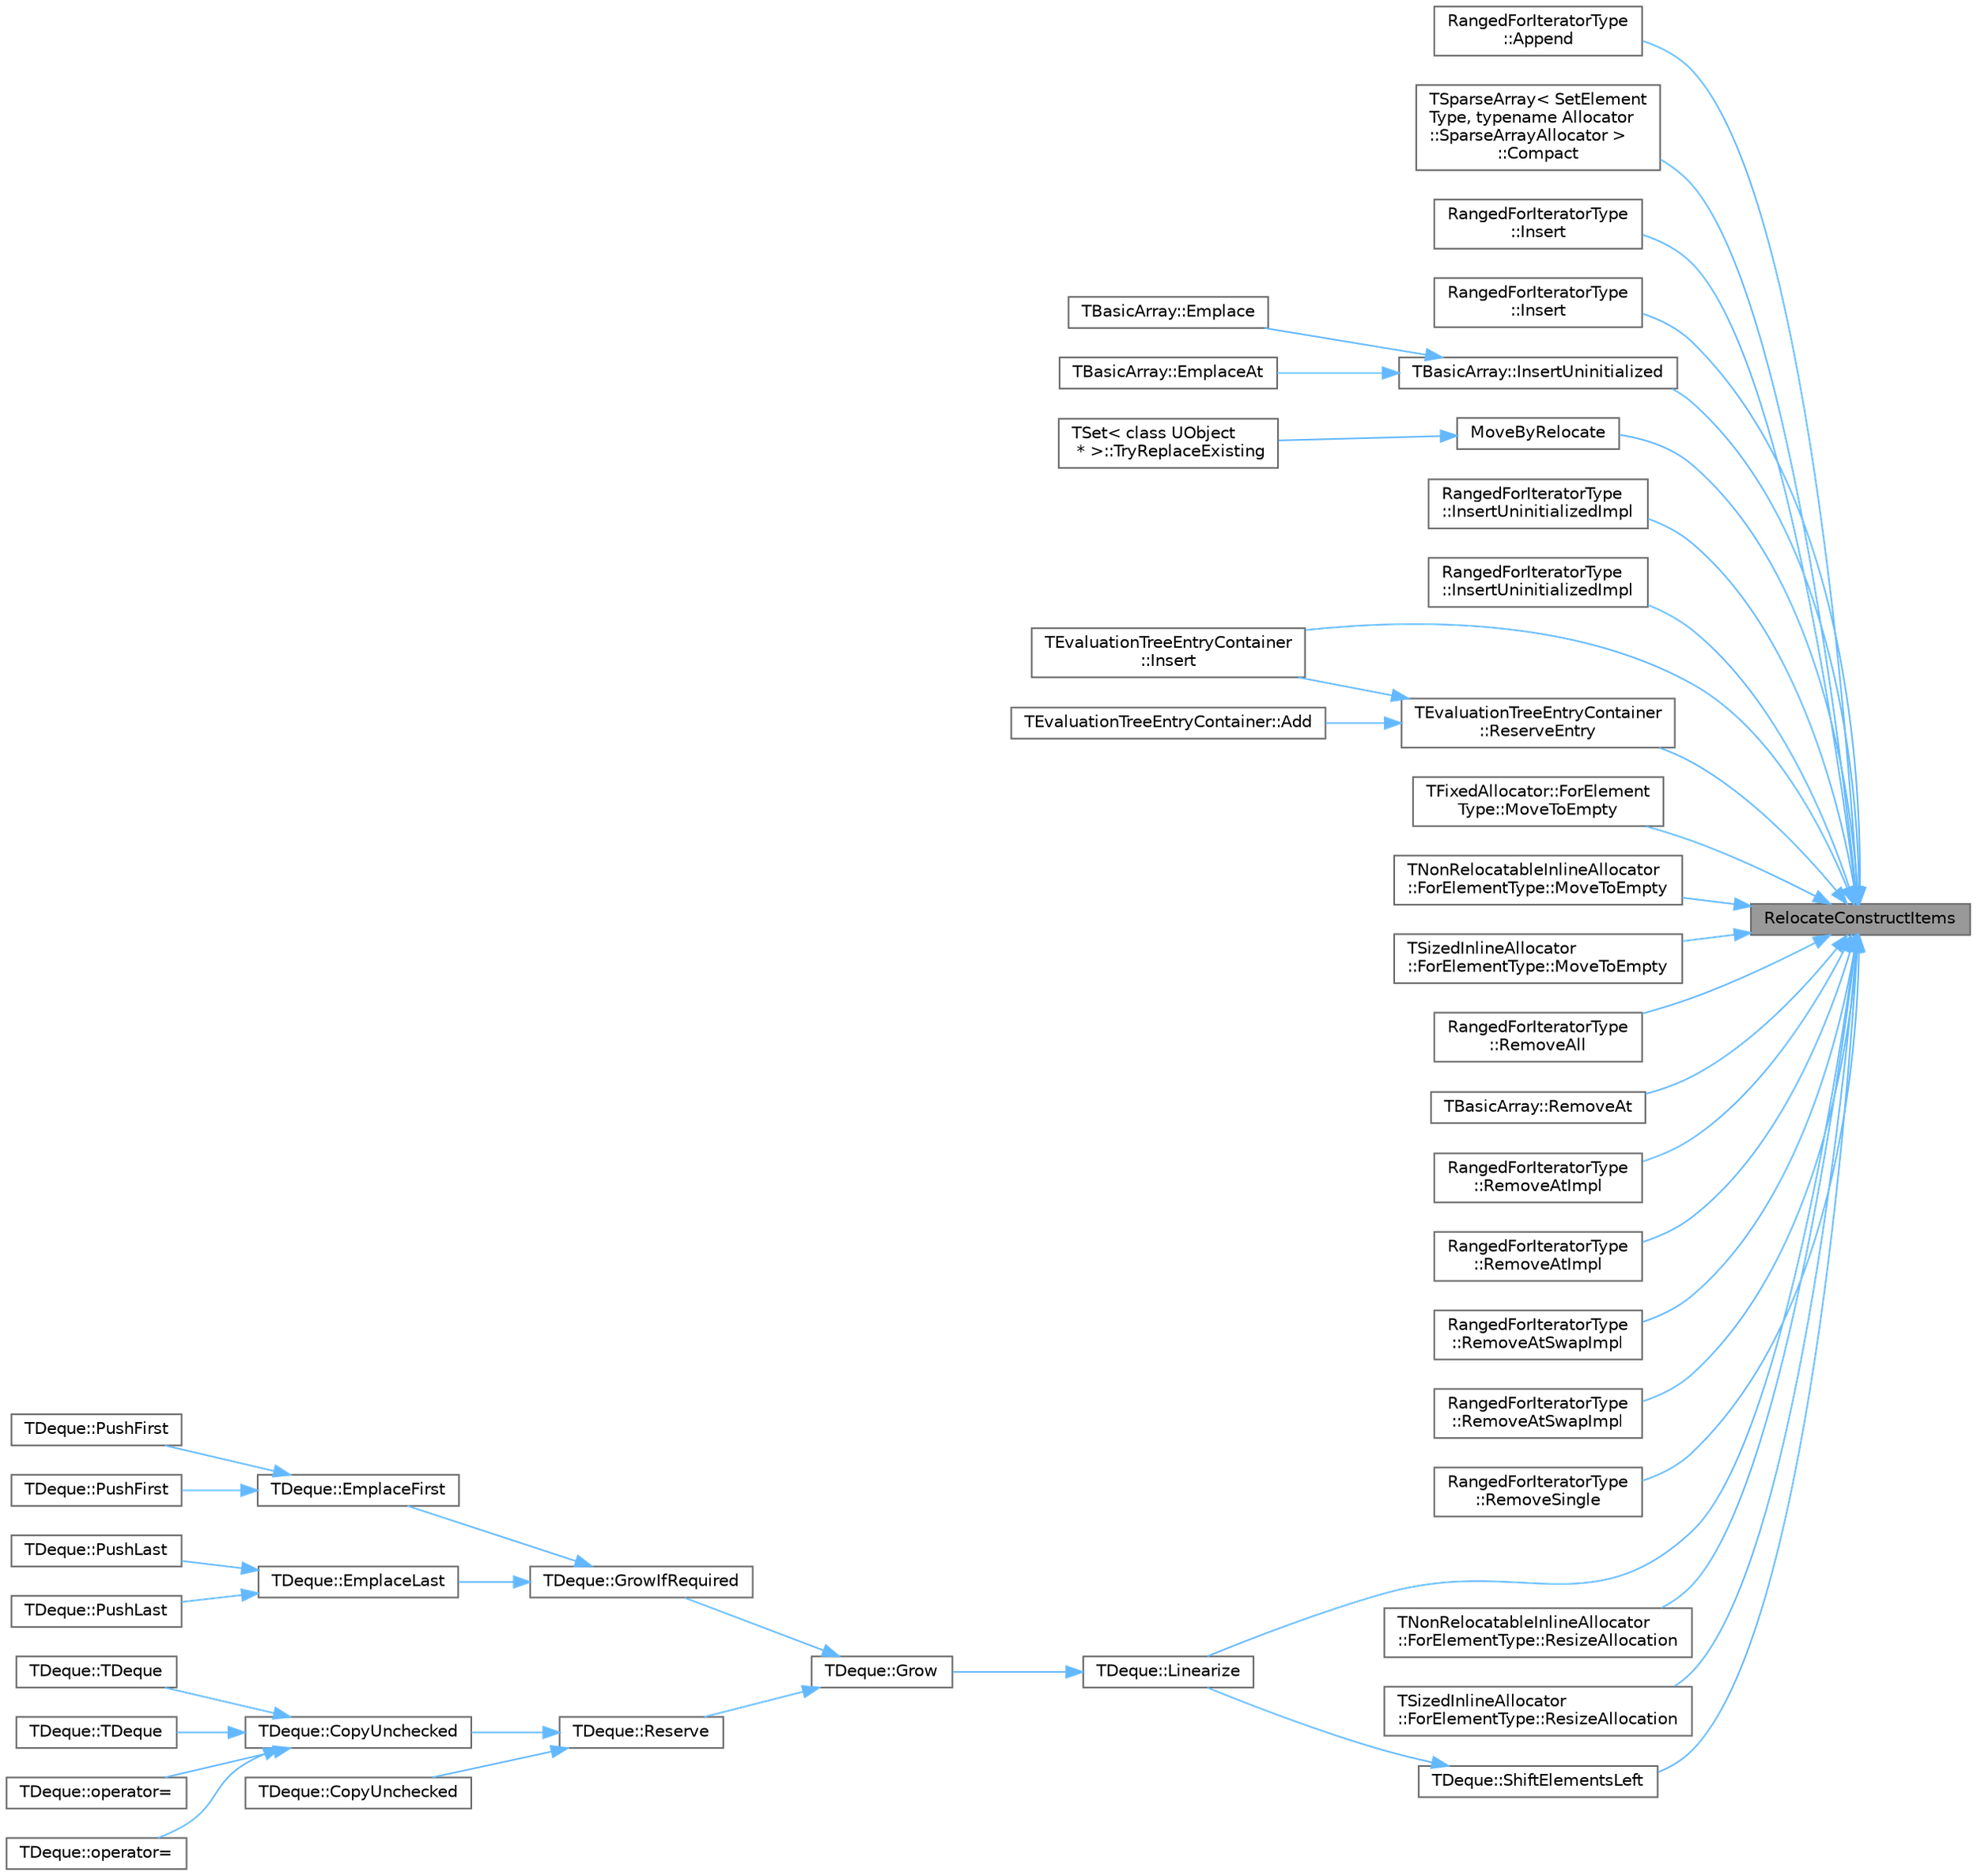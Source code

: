 digraph "RelocateConstructItems"
{
 // INTERACTIVE_SVG=YES
 // LATEX_PDF_SIZE
  bgcolor="transparent";
  edge [fontname=Helvetica,fontsize=10,labelfontname=Helvetica,labelfontsize=10];
  node [fontname=Helvetica,fontsize=10,shape=box,height=0.2,width=0.4];
  rankdir="RL";
  Node1 [id="Node000001",label="RelocateConstructItems",height=0.2,width=0.4,color="gray40", fillcolor="grey60", style="filled", fontcolor="black",tooltip="Relocates a range of items to a new memory location as a new type."];
  Node1 -> Node2 [id="edge1_Node000001_Node000002",dir="back",color="steelblue1",style="solid",tooltip=" "];
  Node2 [id="Node000002",label="RangedForIteratorType\l::Append",height=0.2,width=0.4,color="grey40", fillcolor="white", style="filled",URL="$d4/d52/classTArray.html#a1525533428a9e53e48917d205ee5ba53",tooltip=" "];
  Node1 -> Node3 [id="edge2_Node000001_Node000003",dir="back",color="steelblue1",style="solid",tooltip=" "];
  Node3 [id="Node000003",label="TSparseArray\< SetElement\lType, typename Allocator\l::SparseArrayAllocator \>\l::Compact",height=0.2,width=0.4,color="grey40", fillcolor="white", style="filled",URL="$d0/db8/classTSparseArray.html#aeb21ce81104607939ecaea5e19bc9950",tooltip=" "];
  Node1 -> Node4 [id="edge3_Node000001_Node000004",dir="back",color="steelblue1",style="solid",tooltip=" "];
  Node4 [id="Node000004",label="RangedForIteratorType\l::Insert",height=0.2,width=0.4,color="grey40", fillcolor="white", style="filled",URL="$d4/d52/classTArray.html#aaaf34594da06065f24b8ae8ec049fe1c",tooltip=" "];
  Node1 -> Node5 [id="edge4_Node000001_Node000005",dir="back",color="steelblue1",style="solid",tooltip=" "];
  Node5 [id="Node000005",label="RangedForIteratorType\l::Insert",height=0.2,width=0.4,color="grey40", fillcolor="white", style="filled",URL="$d4/d52/classTArray.html#af4522f0f81fdb87f9a532f902eaa7af6",tooltip=" "];
  Node1 -> Node6 [id="edge5_Node000001_Node000006",dir="back",color="steelblue1",style="solid",tooltip=" "];
  Node6 [id="Node000006",label="TEvaluationTreeEntryContainer\l::Insert",height=0.2,width=0.4,color="grey40", fillcolor="white", style="filled",URL="$df/d5b/structTEvaluationTreeEntryContainer.html#afae9dba31c689a19e5c73af202d79800",tooltip="Insert a new element to the entry with the specified identifier at a specific index within the entry."];
  Node1 -> Node7 [id="edge6_Node000001_Node000007",dir="back",color="steelblue1",style="solid",tooltip=" "];
  Node7 [id="Node000007",label="TBasicArray::InsertUninitialized",height=0.2,width=0.4,color="grey40", fillcolor="white", style="filled",URL="$d1/da6/classTBasicArray.html#a85d46b86bfe6db4afa0ebca4955828a4",tooltip=" "];
  Node7 -> Node8 [id="edge7_Node000007_Node000008",dir="back",color="steelblue1",style="solid",tooltip=" "];
  Node8 [id="Node000008",label="TBasicArray::Emplace",height=0.2,width=0.4,color="grey40", fillcolor="white", style="filled",URL="$d1/da6/classTBasicArray.html#aeca7956defdd6ae69b8d1ed6c017b31f",tooltip=" "];
  Node7 -> Node9 [id="edge8_Node000007_Node000009",dir="back",color="steelblue1",style="solid",tooltip=" "];
  Node9 [id="Node000009",label="TBasicArray::EmplaceAt",height=0.2,width=0.4,color="grey40", fillcolor="white", style="filled",URL="$d1/da6/classTBasicArray.html#aaf8403fec45c4de4300b3982560f5fac",tooltip=" "];
  Node1 -> Node10 [id="edge9_Node000001_Node000010",dir="back",color="steelblue1",style="solid",tooltip=" "];
  Node10 [id="Node000010",label="RangedForIteratorType\l::InsertUninitializedImpl",height=0.2,width=0.4,color="grey40", fillcolor="white", style="filled",URL="$d4/d52/classTArray.html#a20ddd3341a0d434cb4392a9325ab8910",tooltip=" "];
  Node1 -> Node11 [id="edge10_Node000001_Node000011",dir="back",color="steelblue1",style="solid",tooltip=" "];
  Node11 [id="Node000011",label="RangedForIteratorType\l::InsertUninitializedImpl",height=0.2,width=0.4,color="grey40", fillcolor="white", style="filled",URL="$d4/d52/classTArray.html#ab67b5641705f8854ce7c6cc520861376",tooltip=" "];
  Node1 -> Node12 [id="edge11_Node000001_Node000012",dir="back",color="steelblue1",style="solid",tooltip=" "];
  Node12 [id="Node000012",label="TDeque::Linearize",height=0.2,width=0.4,color="grey40", fillcolor="white", style="filled",URL="$dd/df8/classTDeque.html#a7dccdc8fc45c08eaf166d043a960b2de",tooltip="Shifts the contained range to the beginning of the storage so it's linear."];
  Node12 -> Node13 [id="edge12_Node000012_Node000013",dir="back",color="steelblue1",style="solid",tooltip=" "];
  Node13 [id="Node000013",label="TDeque::Grow",height=0.2,width=0.4,color="grey40", fillcolor="white", style="filled",URL="$dd/df8/classTDeque.html#abf481b32f1b6a24f0f5e72e8558b2836",tooltip="Grows the container's storage to the parameter capacity value."];
  Node13 -> Node14 [id="edge13_Node000013_Node000014",dir="back",color="steelblue1",style="solid",tooltip=" "];
  Node14 [id="Node000014",label="TDeque::GrowIfRequired",height=0.2,width=0.4,color="grey40", fillcolor="white", style="filled",URL="$dd/df8/classTDeque.html#a52fb92a308bbb1a1773d99754cc90ec2",tooltip="Grows the container to the next capacity value (determined by the storage allocator) if full."];
  Node14 -> Node15 [id="edge14_Node000014_Node000015",dir="back",color="steelblue1",style="solid",tooltip=" "];
  Node15 [id="Node000015",label="TDeque::EmplaceFirst",height=0.2,width=0.4,color="grey40", fillcolor="white", style="filled",URL="$dd/df8/classTDeque.html#a6563f12d2122f0ecd800fdf890857907",tooltip=" "];
  Node15 -> Node16 [id="edge15_Node000015_Node000016",dir="back",color="steelblue1",style="solid",tooltip=" "];
  Node16 [id="Node000016",label="TDeque::PushFirst",height=0.2,width=0.4,color="grey40", fillcolor="white", style="filled",URL="$dd/df8/classTDeque.html#a8f6e604fe31d503678ba6102917a06bf",tooltip=" "];
  Node15 -> Node17 [id="edge16_Node000015_Node000017",dir="back",color="steelblue1",style="solid",tooltip=" "];
  Node17 [id="Node000017",label="TDeque::PushFirst",height=0.2,width=0.4,color="grey40", fillcolor="white", style="filled",URL="$dd/df8/classTDeque.html#abe9b33755ff5edf4efecac9a05d02053",tooltip=" "];
  Node14 -> Node18 [id="edge17_Node000014_Node000018",dir="back",color="steelblue1",style="solid",tooltip=" "];
  Node18 [id="Node000018",label="TDeque::EmplaceLast",height=0.2,width=0.4,color="grey40", fillcolor="white", style="filled",URL="$dd/df8/classTDeque.html#aa6ee3f17768f4ff885805bea125f78b5",tooltip=" "];
  Node18 -> Node19 [id="edge18_Node000018_Node000019",dir="back",color="steelblue1",style="solid",tooltip=" "];
  Node19 [id="Node000019",label="TDeque::PushLast",height=0.2,width=0.4,color="grey40", fillcolor="white", style="filled",URL="$dd/df8/classTDeque.html#a085d35128a6671e13255138f5aceefea",tooltip=" "];
  Node18 -> Node20 [id="edge19_Node000018_Node000020",dir="back",color="steelblue1",style="solid",tooltip=" "];
  Node20 [id="Node000020",label="TDeque::PushLast",height=0.2,width=0.4,color="grey40", fillcolor="white", style="filled",URL="$dd/df8/classTDeque.html#ac615d04bfc566689d760009bced6faf3",tooltip=" "];
  Node13 -> Node21 [id="edge20_Node000013_Node000021",dir="back",color="steelblue1",style="solid",tooltip=" "];
  Node21 [id="Node000021",label="TDeque::Reserve",height=0.2,width=0.4,color="grey40", fillcolor="white", style="filled",URL="$dd/df8/classTDeque.html#a19f0cb34dcef433e567b84758b64aa90",tooltip=" "];
  Node21 -> Node22 [id="edge21_Node000021_Node000022",dir="back",color="steelblue1",style="solid",tooltip=" "];
  Node22 [id="Node000022",label="TDeque::CopyUnchecked",height=0.2,width=0.4,color="grey40", fillcolor="white", style="filled",URL="$dd/df8/classTDeque.html#a82bcbd0e06f1f69fa0e5d2dcf9670307",tooltip=" "];
  Node22 -> Node23 [id="edge22_Node000022_Node000023",dir="back",color="steelblue1",style="solid",tooltip=" "];
  Node23 [id="Node000023",label="TDeque::TDeque",height=0.2,width=0.4,color="grey40", fillcolor="white", style="filled",URL="$dd/df8/classTDeque.html#a9f3867ffaf4f49edb2b73441462882f3",tooltip=" "];
  Node22 -> Node24 [id="edge23_Node000022_Node000024",dir="back",color="steelblue1",style="solid",tooltip=" "];
  Node24 [id="Node000024",label="TDeque::TDeque",height=0.2,width=0.4,color="grey40", fillcolor="white", style="filled",URL="$dd/df8/classTDeque.html#a9c7d2fe173fb917be64f511eed8544b2",tooltip=" "];
  Node22 -> Node25 [id="edge24_Node000022_Node000025",dir="back",color="steelblue1",style="solid",tooltip=" "];
  Node25 [id="Node000025",label="TDeque::operator=",height=0.2,width=0.4,color="grey40", fillcolor="white", style="filled",URL="$dd/df8/classTDeque.html#a7d7199aba3f8faaf23c6f4e44a17843d",tooltip=" "];
  Node22 -> Node26 [id="edge25_Node000022_Node000026",dir="back",color="steelblue1",style="solid",tooltip=" "];
  Node26 [id="Node000026",label="TDeque::operator=",height=0.2,width=0.4,color="grey40", fillcolor="white", style="filled",URL="$dd/df8/classTDeque.html#a52776dce55496d069e46df99d05d0947",tooltip=" "];
  Node21 -> Node27 [id="edge26_Node000021_Node000027",dir="back",color="steelblue1",style="solid",tooltip=" "];
  Node27 [id="Node000027",label="TDeque::CopyUnchecked",height=0.2,width=0.4,color="grey40", fillcolor="white", style="filled",URL="$dd/df8/classTDeque.html#a42493c92fbee3ee4fb62cb65f500ea71",tooltip=" "];
  Node1 -> Node28 [id="edge27_Node000001_Node000028",dir="back",color="steelblue1",style="solid",tooltip=" "];
  Node28 [id="Node000028",label="MoveByRelocate",height=0.2,width=0.4,color="grey40", fillcolor="white", style="filled",URL="$dc/de5/SetUtilities_8h.html#a963e4a25728af31e2663752c46e35b4f",tooltip="This is used to provide type specific behavior for a move which will destroy B."];
  Node28 -> Node29 [id="edge28_Node000028_Node000029",dir="back",color="steelblue1",style="solid",tooltip=" "];
  Node29 [id="Node000029",label="TSet\< class UObject\l * \>::TryReplaceExisting",height=0.2,width=0.4,color="grey40", fillcolor="white", style="filled",URL="$d5/d15/classTSet.html#a5b8c2ef67dd77e720d39e3a5d4e498b9",tooltip=" "];
  Node1 -> Node30 [id="edge29_Node000001_Node000030",dir="back",color="steelblue1",style="solid",tooltip=" "];
  Node30 [id="Node000030",label="TFixedAllocator::ForElement\lType::MoveToEmpty",height=0.2,width=0.4,color="grey40", fillcolor="white", style="filled",URL="$d8/d69/classTFixedAllocator_1_1ForElementType.html#a6891277366d77606c3a8a28e0b089f19",tooltip="Moves the state of another allocator into this one."];
  Node1 -> Node31 [id="edge30_Node000001_Node000031",dir="back",color="steelblue1",style="solid",tooltip=" "];
  Node31 [id="Node000031",label="TNonRelocatableInlineAllocator\l::ForElementType::MoveToEmpty",height=0.2,width=0.4,color="grey40", fillcolor="white", style="filled",URL="$d5/db2/classTNonRelocatableInlineAllocator_1_1ForElementType.html#afb6445f19d82dc0b6b88b8a13376e1f1",tooltip="Moves the state of another allocator into this one."];
  Node1 -> Node32 [id="edge31_Node000001_Node000032",dir="back",color="steelblue1",style="solid",tooltip=" "];
  Node32 [id="Node000032",label="TSizedInlineAllocator\l::ForElementType::MoveToEmpty",height=0.2,width=0.4,color="grey40", fillcolor="white", style="filled",URL="$d2/d79/classTSizedInlineAllocator_1_1ForElementType.html#a75afadc36a3095550756f4ef32f88aa8",tooltip="Moves the state of another allocator into this one."];
  Node1 -> Node33 [id="edge32_Node000001_Node000033",dir="back",color="steelblue1",style="solid",tooltip=" "];
  Node33 [id="Node000033",label="RangedForIteratorType\l::RemoveAll",height=0.2,width=0.4,color="grey40", fillcolor="white", style="filled",URL="$d4/d52/classTArray.html#a88ecccd4a73227412a020eac5cb840dc",tooltip=" "];
  Node1 -> Node34 [id="edge33_Node000001_Node000034",dir="back",color="steelblue1",style="solid",tooltip=" "];
  Node34 [id="Node000034",label="TBasicArray::RemoveAt",height=0.2,width=0.4,color="grey40", fillcolor="white", style="filled",URL="$d1/da6/classTBasicArray.html#a4a3fb274e8a5530c5e4f3352e8e6d4f3",tooltip=" "];
  Node1 -> Node35 [id="edge34_Node000001_Node000035",dir="back",color="steelblue1",style="solid",tooltip=" "];
  Node35 [id="Node000035",label="RangedForIteratorType\l::RemoveAtImpl",height=0.2,width=0.4,color="grey40", fillcolor="white", style="filled",URL="$d4/d52/classTArray.html#a825d241f5c878cc3257125deedf95f93",tooltip=" "];
  Node1 -> Node36 [id="edge35_Node000001_Node000036",dir="back",color="steelblue1",style="solid",tooltip=" "];
  Node36 [id="Node000036",label="RangedForIteratorType\l::RemoveAtImpl",height=0.2,width=0.4,color="grey40", fillcolor="white", style="filled",URL="$d4/d52/classTArray.html#a4ad5a40e9b67f51108a169e6b5a331f6",tooltip=" "];
  Node1 -> Node37 [id="edge36_Node000001_Node000037",dir="back",color="steelblue1",style="solid",tooltip=" "];
  Node37 [id="Node000037",label="RangedForIteratorType\l::RemoveAtSwapImpl",height=0.2,width=0.4,color="grey40", fillcolor="white", style="filled",URL="$d4/d52/classTArray.html#aa1401ce9f66b60067d6ad4fb3dfcacbf",tooltip=" "];
  Node1 -> Node38 [id="edge37_Node000001_Node000038",dir="back",color="steelblue1",style="solid",tooltip=" "];
  Node38 [id="Node000038",label="RangedForIteratorType\l::RemoveAtSwapImpl",height=0.2,width=0.4,color="grey40", fillcolor="white", style="filled",URL="$d4/d52/classTArray.html#afa9a0b9b30672b7dfe134bd488d79049",tooltip=" "];
  Node1 -> Node39 [id="edge38_Node000001_Node000039",dir="back",color="steelblue1",style="solid",tooltip=" "];
  Node39 [id="Node000039",label="RangedForIteratorType\l::RemoveSingle",height=0.2,width=0.4,color="grey40", fillcolor="white", style="filled",URL="$d4/d52/classTArray.html#a97ef6956222f6adf55ca485ccc6a44f2",tooltip=" "];
  Node1 -> Node40 [id="edge39_Node000001_Node000040",dir="back",color="steelblue1",style="solid",tooltip=" "];
  Node40 [id="Node000040",label="TEvaluationTreeEntryContainer\l::ReserveEntry",height=0.2,width=0.4,color="grey40", fillcolor="white", style="filled",URL="$df/d5b/structTEvaluationTreeEntryContainer.html#a2b5f8f36872861aac1c9f0f2487e9949",tooltip="Reserves the entry with the specified identifier to a new capacity."];
  Node40 -> Node41 [id="edge40_Node000040_Node000041",dir="back",color="steelblue1",style="solid",tooltip=" "];
  Node41 [id="Node000041",label="TEvaluationTreeEntryContainer::Add",height=0.2,width=0.4,color="grey40", fillcolor="white", style="filled",URL="$df/d5b/structTEvaluationTreeEntryContainer.html#a50c789f9797401bc8766a427824c0a40",tooltip="Add a new element to the entry contents with the specified identifier."];
  Node40 -> Node6 [id="edge41_Node000040_Node000006",dir="back",color="steelblue1",style="solid",tooltip=" "];
  Node1 -> Node42 [id="edge42_Node000001_Node000042",dir="back",color="steelblue1",style="solid",tooltip=" "];
  Node42 [id="Node000042",label="TNonRelocatableInlineAllocator\l::ForElementType::ResizeAllocation",height=0.2,width=0.4,color="grey40", fillcolor="white", style="filled",URL="$d5/db2/classTNonRelocatableInlineAllocator_1_1ForElementType.html#af67008d255cb33bfdde638d7416fe12c",tooltip=" "];
  Node1 -> Node43 [id="edge43_Node000001_Node000043",dir="back",color="steelblue1",style="solid",tooltip=" "];
  Node43 [id="Node000043",label="TSizedInlineAllocator\l::ForElementType::ResizeAllocation",height=0.2,width=0.4,color="grey40", fillcolor="white", style="filled",URL="$d2/d79/classTSizedInlineAllocator_1_1ForElementType.html#aeab453679b3614f83db6bbc7d872f7b5",tooltip=" "];
  Node1 -> Node44 [id="edge44_Node000001_Node000044",dir="back",color="steelblue1",style="solid",tooltip=" "];
  Node44 [id="Node000044",label="TDeque::ShiftElementsLeft",height=0.2,width=0.4,color="grey40", fillcolor="white", style="filled",URL="$dd/df8/classTDeque.html#a11074d2f7c0cc7ccfd2158fd68f3779f",tooltip="Moves the parameter number of elements to the left shifting the head to the beginning of the storage."];
  Node44 -> Node12 [id="edge45_Node000044_Node000012",dir="back",color="steelblue1",style="solid",tooltip=" "];
}
